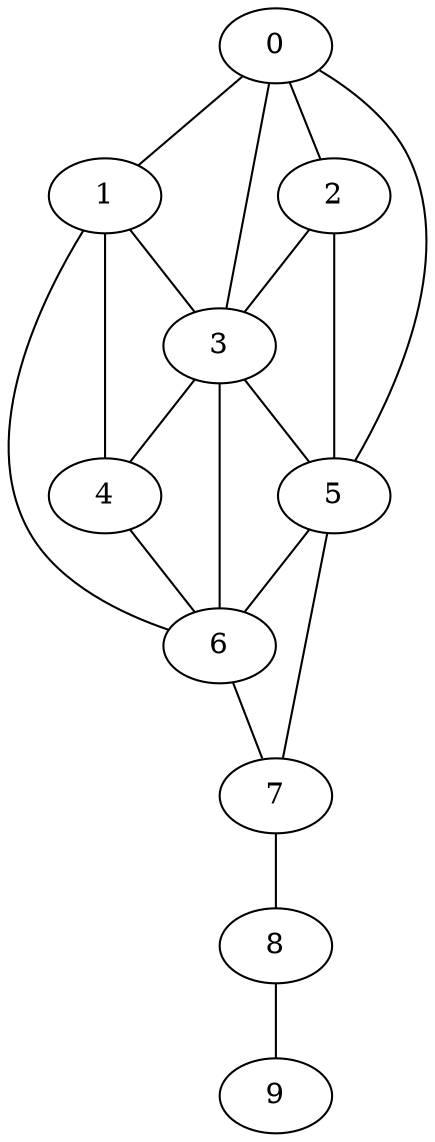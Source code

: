 graph g {0;1;2;3;4;5;6;7;8;9;0 -- 1;0 -- 2;0 -- 3;0 -- 5;1 -- 3;1 -- 4;1 -- 6;2 -- 3;2 -- 5;3 -- 4;3 -- 5;3 -- 6;4 -- 6;5 -- 6;5 -- 7;6 -- 7;7 -- 8;8 -- 9;}